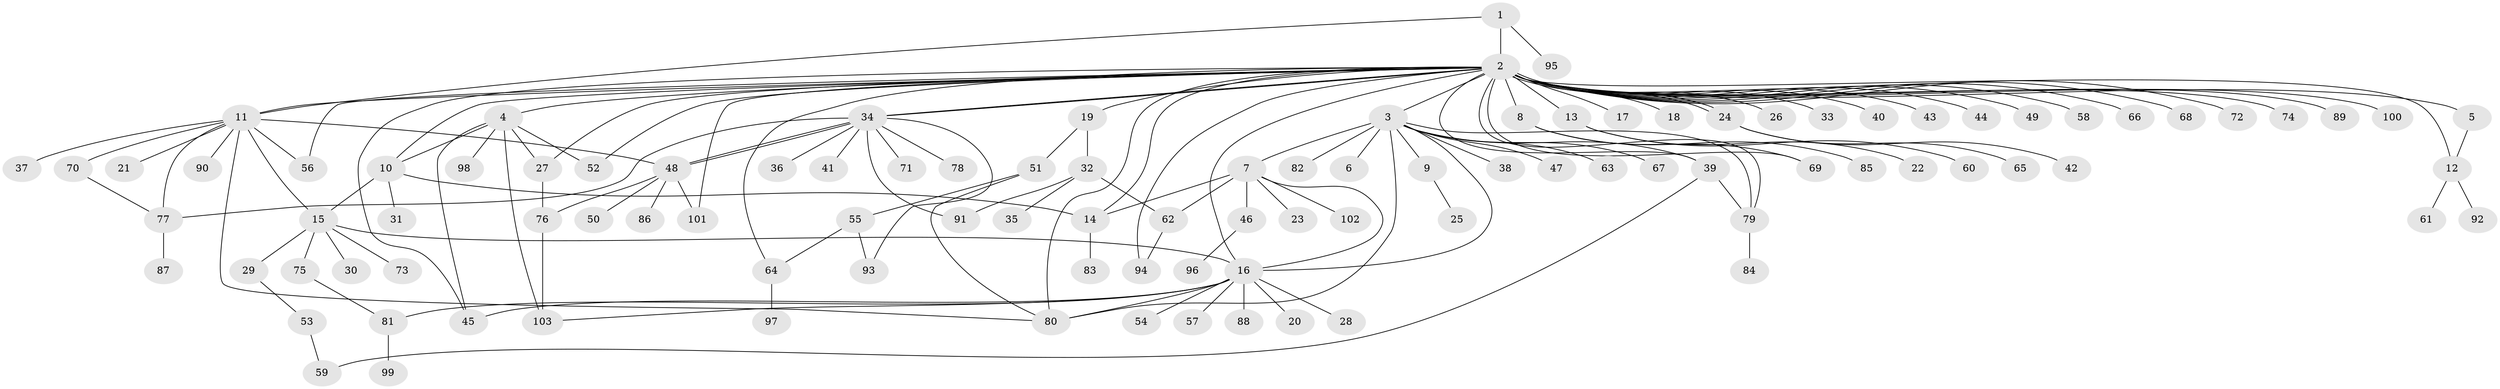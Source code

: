 // Generated by graph-tools (version 1.1) at 2025/01/03/09/25 03:01:43]
// undirected, 103 vertices, 141 edges
graph export_dot {
graph [start="1"]
  node [color=gray90,style=filled];
  1;
  2;
  3;
  4;
  5;
  6;
  7;
  8;
  9;
  10;
  11;
  12;
  13;
  14;
  15;
  16;
  17;
  18;
  19;
  20;
  21;
  22;
  23;
  24;
  25;
  26;
  27;
  28;
  29;
  30;
  31;
  32;
  33;
  34;
  35;
  36;
  37;
  38;
  39;
  40;
  41;
  42;
  43;
  44;
  45;
  46;
  47;
  48;
  49;
  50;
  51;
  52;
  53;
  54;
  55;
  56;
  57;
  58;
  59;
  60;
  61;
  62;
  63;
  64;
  65;
  66;
  67;
  68;
  69;
  70;
  71;
  72;
  73;
  74;
  75;
  76;
  77;
  78;
  79;
  80;
  81;
  82;
  83;
  84;
  85;
  86;
  87;
  88;
  89;
  90;
  91;
  92;
  93;
  94;
  95;
  96;
  97;
  98;
  99;
  100;
  101;
  102;
  103;
  1 -- 2;
  1 -- 11;
  1 -- 95;
  2 -- 3;
  2 -- 4;
  2 -- 5;
  2 -- 8;
  2 -- 10;
  2 -- 11;
  2 -- 12;
  2 -- 13;
  2 -- 14;
  2 -- 16;
  2 -- 17;
  2 -- 18;
  2 -- 19;
  2 -- 24;
  2 -- 24;
  2 -- 26;
  2 -- 27;
  2 -- 33;
  2 -- 34;
  2 -- 34;
  2 -- 39;
  2 -- 40;
  2 -- 43;
  2 -- 44;
  2 -- 45;
  2 -- 49;
  2 -- 52;
  2 -- 56;
  2 -- 58;
  2 -- 64;
  2 -- 66;
  2 -- 68;
  2 -- 69;
  2 -- 72;
  2 -- 74;
  2 -- 79;
  2 -- 80;
  2 -- 89;
  2 -- 94;
  2 -- 100;
  2 -- 101;
  3 -- 6;
  3 -- 7;
  3 -- 9;
  3 -- 16;
  3 -- 38;
  3 -- 39;
  3 -- 47;
  3 -- 63;
  3 -- 67;
  3 -- 79;
  3 -- 80;
  3 -- 82;
  4 -- 10;
  4 -- 27;
  4 -- 45;
  4 -- 52;
  4 -- 98;
  4 -- 103;
  5 -- 12;
  7 -- 14;
  7 -- 16;
  7 -- 23;
  7 -- 46;
  7 -- 62;
  7 -- 102;
  8 -- 69;
  8 -- 85;
  9 -- 25;
  10 -- 14;
  10 -- 15;
  10 -- 31;
  11 -- 15;
  11 -- 21;
  11 -- 37;
  11 -- 48;
  11 -- 56;
  11 -- 70;
  11 -- 77;
  11 -- 80;
  11 -- 90;
  12 -- 61;
  12 -- 92;
  13 -- 22;
  13 -- 60;
  14 -- 83;
  15 -- 16;
  15 -- 29;
  15 -- 30;
  15 -- 73;
  15 -- 75;
  16 -- 20;
  16 -- 28;
  16 -- 45;
  16 -- 54;
  16 -- 57;
  16 -- 80;
  16 -- 81;
  16 -- 88;
  16 -- 103;
  19 -- 32;
  19 -- 51;
  24 -- 42;
  24 -- 65;
  27 -- 76;
  29 -- 53;
  32 -- 35;
  32 -- 62;
  32 -- 91;
  34 -- 36;
  34 -- 41;
  34 -- 48;
  34 -- 48;
  34 -- 71;
  34 -- 77;
  34 -- 78;
  34 -- 91;
  34 -- 93;
  39 -- 59;
  39 -- 79;
  46 -- 96;
  48 -- 50;
  48 -- 76;
  48 -- 86;
  48 -- 101;
  51 -- 55;
  51 -- 80;
  53 -- 59;
  55 -- 64;
  55 -- 93;
  62 -- 94;
  64 -- 97;
  70 -- 77;
  75 -- 81;
  76 -- 103;
  77 -- 87;
  79 -- 84;
  81 -- 99;
}
